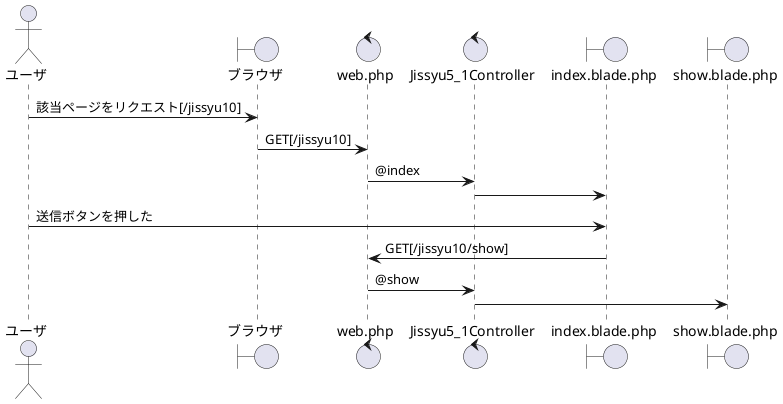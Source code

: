 @startuml 履歴
    actor ユーザ
    boundary ブラウザ
    control web.php
    control Jissyu5_1Controller
    boundary index.blade.php
    boundary show.blade.php
        ユーザ -> ブラウザ :該当ページをリクエスト[/jissyu10]
        ブラウザ -> web.php :GET[/jissyu10]
        web.php -> Jissyu5_1Controller :@index
        Jissyu5_1Controller -> index.blade.php
        ユーザ -> index.blade.php :送信ボタンを押した
        index.blade.php -> web.php :GET[/jissyu10/show]
        web.php -> Jissyu5_1Controller :@show
        Jissyu5_1Controller -> show.blade.php
@enduml

/'alt + D でUML実行'/
